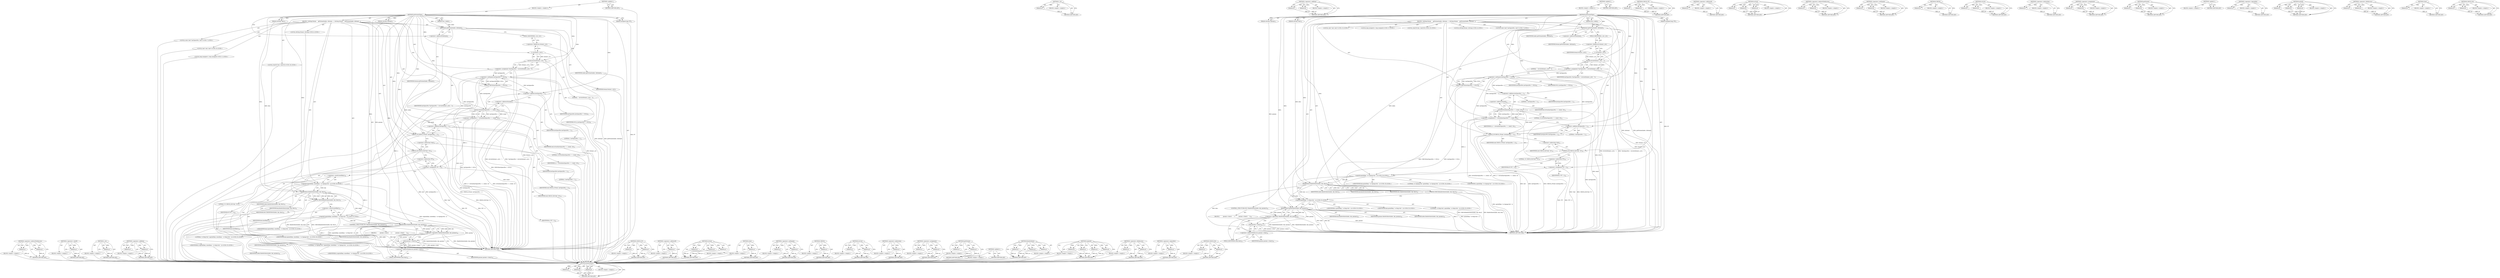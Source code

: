 digraph "CHECK_EQ" {
vulnerable_186 [label=<(METHOD,findAttribute)>];
vulnerable_187 [label=<(PARAM,p1)>];
vulnerable_188 [label=<(PARAM,p2)>];
vulnerable_189 [label=<(PARAM,p3)>];
vulnerable_190 [label=<(BLOCK,&lt;empty&gt;,&lt;empty&gt;)>];
vulnerable_191 [label=<(METHOD_RETURN,ANY)>];
vulnerable_137 [label=<(METHOD,c_str)>];
vulnerable_138 [label=<(PARAM,p1)>];
vulnerable_139 [label=<(BLOCK,&lt;empty&gt;,&lt;empty&gt;)>];
vulnerable_140 [label=<(METHOD_RETURN,ANY)>];
vulnerable_161 [label=<(METHOD,&lt;operator&gt;.addition)>];
vulnerable_162 [label=<(PARAM,p1)>];
vulnerable_163 [label=<(PARAM,p2)>];
vulnerable_164 [label=<(BLOCK,&lt;empty&gt;,&lt;empty&gt;)>];
vulnerable_165 [label=<(METHOD_RETURN,ANY)>];
vulnerable_6 [label=<(METHOD,&lt;global&gt;)<SUB>1</SUB>>];
vulnerable_7 [label=<(BLOCK,&lt;empty&gt;,&lt;empty&gt;)<SUB>1</SUB>>];
vulnerable_8 [label=<(METHOD,getFormatType)<SUB>1</SUB>>];
vulnerable_9 [label=<(PARAM,size_t index)<SUB>2</SUB>>];
vulnerable_10 [label=<(PARAM,unsigned long *PT)<SUB>2</SUB>>];
vulnerable_11 [label=<(PARAM,AString *desc)<SUB>3</SUB>>];
vulnerable_12 [label=<(PARAM,AString *params)<SUB>3</SUB>>];
vulnerable_13 [label=<(BLOCK,{
 AString format;
    getFormat(index, &amp;format...,{
 AString format;
    getFormat(index, &amp;format...)<SUB>3</SUB>>];
vulnerable_14 [label="<(LOCAL,AString format: AString)<SUB>4</SUB>>"];
vulnerable_15 [label=<(getFormat,getFormat(index, &amp;format))<SUB>5</SUB>>];
vulnerable_16 [label=<(IDENTIFIER,index,getFormat(index, &amp;format))<SUB>5</SUB>>];
vulnerable_17 [label=<(&lt;operator&gt;.addressOf,&amp;format)<SUB>5</SUB>>];
vulnerable_18 [label=<(IDENTIFIER,format,getFormat(index, &amp;format))<SUB>5</SUB>>];
vulnerable_19 [label="<(LOCAL,const char* lastSpacePos: char*)<SUB>7</SUB>>"];
vulnerable_20 [label=<(&lt;operator&gt;.assignment,*lastSpacePos = strrchr(format.c_str(), ' '))<SUB>7</SUB>>];
vulnerable_21 [label=<(IDENTIFIER,lastSpacePos,*lastSpacePos = strrchr(format.c_str(), ' '))<SUB>7</SUB>>];
vulnerable_22 [label=<(strrchr,strrchr(format.c_str(), ' '))<SUB>7</SUB>>];
vulnerable_23 [label=<(c_str,format.c_str())<SUB>7</SUB>>];
vulnerable_24 [label=<(&lt;operator&gt;.fieldAccess,format.c_str)<SUB>7</SUB>>];
vulnerable_25 [label=<(IDENTIFIER,format,format.c_str())<SUB>7</SUB>>];
vulnerable_26 [label=<(FIELD_IDENTIFIER,c_str,c_str)<SUB>7</SUB>>];
vulnerable_27 [label=<(LITERAL,' ',strrchr(format.c_str(), ' '))<SUB>7</SUB>>];
vulnerable_28 [label=<(CHECK,CHECK(lastSpacePos != NULL))<SUB>8</SUB>>];
vulnerable_29 [label=<(&lt;operator&gt;.notEquals,lastSpacePos != NULL)<SUB>8</SUB>>];
vulnerable_30 [label=<(IDENTIFIER,lastSpacePos,lastSpacePos != NULL)<SUB>8</SUB>>];
vulnerable_31 [label=<(IDENTIFIER,NULL,lastSpacePos != NULL)<SUB>8</SUB>>];
vulnerable_32 [label="<(LOCAL,char* end: char*)<SUB>10</SUB>>"];
vulnerable_33 [label="<(LOCAL,long unsigned x: long unsigned)<SUB>11</SUB>>"];
vulnerable_34 [label=<(&lt;operator&gt;.assignment,x = strtoul(lastSpacePos + 1, &amp;end, 10))<SUB>11</SUB>>];
vulnerable_35 [label=<(IDENTIFIER,x,x = strtoul(lastSpacePos + 1, &amp;end, 10))<SUB>11</SUB>>];
vulnerable_36 [label=<(strtoul,strtoul(lastSpacePos + 1, &amp;end, 10))<SUB>11</SUB>>];
vulnerable_37 [label=<(&lt;operator&gt;.addition,lastSpacePos + 1)<SUB>11</SUB>>];
vulnerable_38 [label=<(IDENTIFIER,lastSpacePos,lastSpacePos + 1)<SUB>11</SUB>>];
vulnerable_39 [label=<(LITERAL,1,lastSpacePos + 1)<SUB>11</SUB>>];
vulnerable_40 [label=<(&lt;operator&gt;.addressOf,&amp;end)<SUB>11</SUB>>];
vulnerable_41 [label=<(IDENTIFIER,end,strtoul(lastSpacePos + 1, &amp;end, 10))<SUB>11</SUB>>];
vulnerable_42 [label=<(LITERAL,10,strtoul(lastSpacePos + 1, &amp;end, 10))<SUB>11</SUB>>];
vulnerable_43 [label=<(CHECK_GT,CHECK_GT(end, lastSpacePos + 1))<SUB>12</SUB>>];
vulnerable_44 [label=<(IDENTIFIER,end,CHECK_GT(end, lastSpacePos + 1))<SUB>12</SUB>>];
vulnerable_45 [label=<(&lt;operator&gt;.addition,lastSpacePos + 1)<SUB>12</SUB>>];
vulnerable_46 [label=<(IDENTIFIER,lastSpacePos,lastSpacePos + 1)<SUB>12</SUB>>];
vulnerable_47 [label=<(LITERAL,1,lastSpacePos + 1)<SUB>12</SUB>>];
vulnerable_48 [label=<(CHECK_EQ,CHECK_EQ(*end, '\0'))<SUB>13</SUB>>];
vulnerable_49 [label=<(&lt;operator&gt;.indirection,*end)<SUB>13</SUB>>];
vulnerable_50 [label=<(IDENTIFIER,end,CHECK_EQ(*end, '\0'))<SUB>13</SUB>>];
vulnerable_51 [label=<(LITERAL,'\0',CHECK_EQ(*end, '\0'))<SUB>13</SUB>>];
vulnerable_52 [label=<(&lt;operator&gt;.assignment,*PT = x)<SUB>16</SUB>>];
vulnerable_53 [label=<(&lt;operator&gt;.indirection,*PT)<SUB>16</SUB>>];
vulnerable_54 [label=<(IDENTIFIER,PT,*PT = x)<SUB>16</SUB>>];
vulnerable_55 [label=<(IDENTIFIER,x,*PT = x)<SUB>16</SUB>>];
vulnerable_56 [label="<(LOCAL,char[20] key: char[20])<SUB>18</SUB>>"];
vulnerable_57 [label="<(sprintf,sprintf(key, &quot;a=rtpmap:%lu&quot;, x))<SUB>19</SUB>>"];
vulnerable_58 [label="<(IDENTIFIER,key,sprintf(key, &quot;a=rtpmap:%lu&quot;, x))<SUB>19</SUB>>"];
vulnerable_59 [label="<(LITERAL,&quot;a=rtpmap:%lu&quot;,sprintf(key, &quot;a=rtpmap:%lu&quot;, x))<SUB>19</SUB>>"];
vulnerable_60 [label="<(IDENTIFIER,x,sprintf(key, &quot;a=rtpmap:%lu&quot;, x))<SUB>19</SUB>>"];
vulnerable_61 [label=<(CHECK,CHECK(findAttribute(index, key, desc)))<SUB>21</SUB>>];
vulnerable_62 [label=<(findAttribute,findAttribute(index, key, desc))<SUB>21</SUB>>];
vulnerable_63 [label=<(IDENTIFIER,index,findAttribute(index, key, desc))<SUB>21</SUB>>];
vulnerable_64 [label=<(IDENTIFIER,key,findAttribute(index, key, desc))<SUB>21</SUB>>];
vulnerable_65 [label=<(IDENTIFIER,desc,findAttribute(index, key, desc))<SUB>21</SUB>>];
vulnerable_66 [label="<(sprintf,sprintf(key, &quot;a=fmtp:%lu&quot;, x))<SUB>23</SUB>>"];
vulnerable_67 [label="<(IDENTIFIER,key,sprintf(key, &quot;a=fmtp:%lu&quot;, x))<SUB>23</SUB>>"];
vulnerable_68 [label="<(LITERAL,&quot;a=fmtp:%lu&quot;,sprintf(key, &quot;a=fmtp:%lu&quot;, x))<SUB>23</SUB>>"];
vulnerable_69 [label="<(IDENTIFIER,x,sprintf(key, &quot;a=fmtp:%lu&quot;, x))<SUB>23</SUB>>"];
vulnerable_70 [label=<(CONTROL_STRUCTURE,IF,if (!findAttribute(index, key, params)))<SUB>24</SUB>>];
vulnerable_71 [label=<(&lt;operator&gt;.logicalNot,!findAttribute(index, key, params))<SUB>24</SUB>>];
vulnerable_72 [label=<(findAttribute,findAttribute(index, key, params))<SUB>24</SUB>>];
vulnerable_73 [label=<(IDENTIFIER,index,findAttribute(index, key, params))<SUB>24</SUB>>];
vulnerable_74 [label=<(IDENTIFIER,key,findAttribute(index, key, params))<SUB>24</SUB>>];
vulnerable_75 [label=<(IDENTIFIER,params,findAttribute(index, key, params))<SUB>24</SUB>>];
vulnerable_76 [label=<(BLOCK,{
         params-&gt;clear();
     },{
         params-&gt;clear();
     })<SUB>24</SUB>>];
vulnerable_77 [label=<(clear,params-&gt;clear())<SUB>25</SUB>>];
vulnerable_78 [label=<(&lt;operator&gt;.indirectFieldAccess,params-&gt;clear)<SUB>25</SUB>>];
vulnerable_79 [label=<(IDENTIFIER,params,params-&gt;clear())<SUB>25</SUB>>];
vulnerable_80 [label=<(FIELD_IDENTIFIER,clear,clear)<SUB>25</SUB>>];
vulnerable_81 [label=<(METHOD_RETURN,void)<SUB>1</SUB>>];
vulnerable_83 [label=<(METHOD_RETURN,ANY)<SUB>1</SUB>>];
vulnerable_166 [label=<(METHOD,CHECK_GT)>];
vulnerable_167 [label=<(PARAM,p1)>];
vulnerable_168 [label=<(PARAM,p2)>];
vulnerable_169 [label=<(BLOCK,&lt;empty&gt;,&lt;empty&gt;)>];
vulnerable_170 [label=<(METHOD_RETURN,ANY)>];
vulnerable_123 [label=<(METHOD,&lt;operator&gt;.addressOf)>];
vulnerable_124 [label=<(PARAM,p1)>];
vulnerable_125 [label=<(BLOCK,&lt;empty&gt;,&lt;empty&gt;)>];
vulnerable_126 [label=<(METHOD_RETURN,ANY)>];
vulnerable_155 [label=<(METHOD,strtoul)>];
vulnerable_156 [label=<(PARAM,p1)>];
vulnerable_157 [label=<(PARAM,p2)>];
vulnerable_158 [label=<(PARAM,p3)>];
vulnerable_159 [label=<(BLOCK,&lt;empty&gt;,&lt;empty&gt;)>];
vulnerable_160 [label=<(METHOD_RETURN,ANY)>];
vulnerable_200 [label=<(METHOD,&lt;operator&gt;.indirectFieldAccess)>];
vulnerable_201 [label=<(PARAM,p1)>];
vulnerable_202 [label=<(PARAM,p2)>];
vulnerable_203 [label=<(BLOCK,&lt;empty&gt;,&lt;empty&gt;)>];
vulnerable_204 [label=<(METHOD_RETURN,ANY)>];
vulnerable_150 [label=<(METHOD,&lt;operator&gt;.notEquals)>];
vulnerable_151 [label=<(PARAM,p1)>];
vulnerable_152 [label=<(PARAM,p2)>];
vulnerable_153 [label=<(BLOCK,&lt;empty&gt;,&lt;empty&gt;)>];
vulnerable_154 [label=<(METHOD_RETURN,ANY)>];
vulnerable_146 [label=<(METHOD,CHECK)>];
vulnerable_147 [label=<(PARAM,p1)>];
vulnerable_148 [label=<(BLOCK,&lt;empty&gt;,&lt;empty&gt;)>];
vulnerable_149 [label=<(METHOD_RETURN,ANY)>];
vulnerable_132 [label=<(METHOD,strrchr)>];
vulnerable_133 [label=<(PARAM,p1)>];
vulnerable_134 [label=<(PARAM,p2)>];
vulnerable_135 [label=<(BLOCK,&lt;empty&gt;,&lt;empty&gt;)>];
vulnerable_136 [label=<(METHOD_RETURN,ANY)>];
vulnerable_176 [label=<(METHOD,&lt;operator&gt;.indirection)>];
vulnerable_177 [label=<(PARAM,p1)>];
vulnerable_178 [label=<(BLOCK,&lt;empty&gt;,&lt;empty&gt;)>];
vulnerable_179 [label=<(METHOD_RETURN,ANY)>];
vulnerable_127 [label=<(METHOD,&lt;operator&gt;.assignment)>];
vulnerable_128 [label=<(PARAM,p1)>];
vulnerable_129 [label=<(PARAM,p2)>];
vulnerable_130 [label=<(BLOCK,&lt;empty&gt;,&lt;empty&gt;)>];
vulnerable_131 [label=<(METHOD_RETURN,ANY)>];
vulnerable_118 [label=<(METHOD,getFormat)>];
vulnerable_119 [label=<(PARAM,p1)>];
vulnerable_120 [label=<(PARAM,p2)>];
vulnerable_121 [label=<(BLOCK,&lt;empty&gt;,&lt;empty&gt;)>];
vulnerable_122 [label=<(METHOD_RETURN,ANY)>];
vulnerable_112 [label=<(METHOD,&lt;global&gt;)<SUB>1</SUB>>];
vulnerable_113 [label=<(BLOCK,&lt;empty&gt;,&lt;empty&gt;)>];
vulnerable_114 [label=<(METHOD_RETURN,ANY)>];
vulnerable_192 [label=<(METHOD,&lt;operator&gt;.logicalNot)>];
vulnerable_193 [label=<(PARAM,p1)>];
vulnerable_194 [label=<(BLOCK,&lt;empty&gt;,&lt;empty&gt;)>];
vulnerable_195 [label=<(METHOD_RETURN,ANY)>];
vulnerable_180 [label=<(METHOD,sprintf)>];
vulnerable_181 [label=<(PARAM,p1)>];
vulnerable_182 [label=<(PARAM,p2)>];
vulnerable_183 [label=<(PARAM,p3)>];
vulnerable_184 [label=<(BLOCK,&lt;empty&gt;,&lt;empty&gt;)>];
vulnerable_185 [label=<(METHOD_RETURN,ANY)>];
vulnerable_141 [label=<(METHOD,&lt;operator&gt;.fieldAccess)>];
vulnerable_142 [label=<(PARAM,p1)>];
vulnerable_143 [label=<(PARAM,p2)>];
vulnerable_144 [label=<(BLOCK,&lt;empty&gt;,&lt;empty&gt;)>];
vulnerable_145 [label=<(METHOD_RETURN,ANY)>];
vulnerable_196 [label=<(METHOD,clear)>];
vulnerable_197 [label=<(PARAM,p1)>];
vulnerable_198 [label=<(BLOCK,&lt;empty&gt;,&lt;empty&gt;)>];
vulnerable_199 [label=<(METHOD_RETURN,ANY)>];
vulnerable_171 [label=<(METHOD,CHECK_EQ)>];
vulnerable_172 [label=<(PARAM,p1)>];
vulnerable_173 [label=<(PARAM,p2)>];
vulnerable_174 [label=<(BLOCK,&lt;empty&gt;,&lt;empty&gt;)>];
vulnerable_175 [label=<(METHOD_RETURN,ANY)>];
fixed_209 [label=<(METHOD,&lt;operator&gt;.indirectFieldAccess)>];
fixed_210 [label=<(PARAM,p1)>];
fixed_211 [label=<(PARAM,p2)>];
fixed_212 [label=<(BLOCK,&lt;empty&gt;,&lt;empty&gt;)>];
fixed_213 [label=<(METHOD_RETURN,ANY)>];
fixed_191 [label=<(METHOD,&lt;operator&gt;.sizeOf)>];
fixed_192 [label=<(PARAM,p1)>];
fixed_193 [label=<(BLOCK,&lt;empty&gt;,&lt;empty&gt;)>];
fixed_194 [label=<(METHOD_RETURN,ANY)>];
fixed_141 [label=<(METHOD,c_str)>];
fixed_142 [label=<(PARAM,p1)>];
fixed_143 [label=<(BLOCK,&lt;empty&gt;,&lt;empty&gt;)>];
fixed_144 [label=<(METHOD_RETURN,ANY)>];
fixed_165 [label=<(METHOD,&lt;operator&gt;.addition)>];
fixed_166 [label=<(PARAM,p1)>];
fixed_167 [label=<(PARAM,p2)>];
fixed_168 [label=<(BLOCK,&lt;empty&gt;,&lt;empty&gt;)>];
fixed_169 [label=<(METHOD_RETURN,ANY)>];
fixed_6 [label=<(METHOD,&lt;global&gt;)<SUB>1</SUB>>];
fixed_7 [label=<(BLOCK,&lt;empty&gt;,&lt;empty&gt;)<SUB>1</SUB>>];
fixed_8 [label=<(METHOD,getFormatType)<SUB>1</SUB>>];
fixed_9 [label=<(PARAM,size_t index)<SUB>2</SUB>>];
fixed_10 [label=<(PARAM,unsigned long *PT)<SUB>2</SUB>>];
fixed_11 [label=<(PARAM,AString *desc)<SUB>3</SUB>>];
fixed_12 [label=<(PARAM,AString *params)<SUB>3</SUB>>];
fixed_13 [label=<(BLOCK,{
 AString format;
    getFormat(index, &amp;format...,{
 AString format;
    getFormat(index, &amp;format...)<SUB>3</SUB>>];
fixed_14 [label="<(LOCAL,AString format: AString)<SUB>4</SUB>>"];
fixed_15 [label=<(getFormat,getFormat(index, &amp;format))<SUB>5</SUB>>];
fixed_16 [label=<(IDENTIFIER,index,getFormat(index, &amp;format))<SUB>5</SUB>>];
fixed_17 [label=<(&lt;operator&gt;.addressOf,&amp;format)<SUB>5</SUB>>];
fixed_18 [label=<(IDENTIFIER,format,getFormat(index, &amp;format))<SUB>5</SUB>>];
fixed_19 [label="<(LOCAL,const char* lastSpacePos: char*)<SUB>7</SUB>>"];
fixed_20 [label=<(&lt;operator&gt;.assignment,*lastSpacePos = strrchr(format.c_str(), ' '))<SUB>7</SUB>>];
fixed_21 [label=<(IDENTIFIER,lastSpacePos,*lastSpacePos = strrchr(format.c_str(), ' '))<SUB>7</SUB>>];
fixed_22 [label=<(strrchr,strrchr(format.c_str(), ' '))<SUB>7</SUB>>];
fixed_23 [label=<(c_str,format.c_str())<SUB>7</SUB>>];
fixed_24 [label=<(&lt;operator&gt;.fieldAccess,format.c_str)<SUB>7</SUB>>];
fixed_25 [label=<(IDENTIFIER,format,format.c_str())<SUB>7</SUB>>];
fixed_26 [label=<(FIELD_IDENTIFIER,c_str,c_str)<SUB>7</SUB>>];
fixed_27 [label=<(LITERAL,' ',strrchr(format.c_str(), ' '))<SUB>7</SUB>>];
fixed_28 [label=<(CHECK,CHECK(lastSpacePos != NULL))<SUB>8</SUB>>];
fixed_29 [label=<(&lt;operator&gt;.notEquals,lastSpacePos != NULL)<SUB>8</SUB>>];
fixed_30 [label=<(IDENTIFIER,lastSpacePos,lastSpacePos != NULL)<SUB>8</SUB>>];
fixed_31 [label=<(IDENTIFIER,NULL,lastSpacePos != NULL)<SUB>8</SUB>>];
fixed_32 [label="<(LOCAL,char* end: char*)<SUB>10</SUB>>"];
fixed_33 [label="<(LOCAL,long unsigned x: long unsigned)<SUB>11</SUB>>"];
fixed_34 [label=<(&lt;operator&gt;.assignment,x = strtoul(lastSpacePos + 1, &amp;end, 10))<SUB>11</SUB>>];
fixed_35 [label=<(IDENTIFIER,x,x = strtoul(lastSpacePos + 1, &amp;end, 10))<SUB>11</SUB>>];
fixed_36 [label=<(strtoul,strtoul(lastSpacePos + 1, &amp;end, 10))<SUB>11</SUB>>];
fixed_37 [label=<(&lt;operator&gt;.addition,lastSpacePos + 1)<SUB>11</SUB>>];
fixed_38 [label=<(IDENTIFIER,lastSpacePos,lastSpacePos + 1)<SUB>11</SUB>>];
fixed_39 [label=<(LITERAL,1,lastSpacePos + 1)<SUB>11</SUB>>];
fixed_40 [label=<(&lt;operator&gt;.addressOf,&amp;end)<SUB>11</SUB>>];
fixed_41 [label=<(IDENTIFIER,end,strtoul(lastSpacePos + 1, &amp;end, 10))<SUB>11</SUB>>];
fixed_42 [label=<(LITERAL,10,strtoul(lastSpacePos + 1, &amp;end, 10))<SUB>11</SUB>>];
fixed_43 [label=<(CHECK_GT,CHECK_GT(end, lastSpacePos + 1))<SUB>12</SUB>>];
fixed_44 [label=<(IDENTIFIER,end,CHECK_GT(end, lastSpacePos + 1))<SUB>12</SUB>>];
fixed_45 [label=<(&lt;operator&gt;.addition,lastSpacePos + 1)<SUB>12</SUB>>];
fixed_46 [label=<(IDENTIFIER,lastSpacePos,lastSpacePos + 1)<SUB>12</SUB>>];
fixed_47 [label=<(LITERAL,1,lastSpacePos + 1)<SUB>12</SUB>>];
fixed_48 [label=<(CHECK_EQ,CHECK_EQ(*end, '\0'))<SUB>13</SUB>>];
fixed_49 [label=<(&lt;operator&gt;.indirection,*end)<SUB>13</SUB>>];
fixed_50 [label=<(IDENTIFIER,end,CHECK_EQ(*end, '\0'))<SUB>13</SUB>>];
fixed_51 [label=<(LITERAL,'\0',CHECK_EQ(*end, '\0'))<SUB>13</SUB>>];
fixed_52 [label=<(&lt;operator&gt;.assignment,*PT = x)<SUB>16</SUB>>];
fixed_53 [label=<(&lt;operator&gt;.indirection,*PT)<SUB>16</SUB>>];
fixed_54 [label=<(IDENTIFIER,PT,*PT = x)<SUB>16</SUB>>];
fixed_55 [label=<(IDENTIFIER,x,*PT = x)<SUB>16</SUB>>];
fixed_56 [label="<(LOCAL,char[32] key: char[32])<SUB>18</SUB>>"];
fixed_57 [label="<(snprintf,snprintf(key, sizeof(key), &quot;a=rtpmap:%lu&quot;, x))<SUB>19</SUB>>"];
fixed_58 [label="<(IDENTIFIER,key,snprintf(key, sizeof(key), &quot;a=rtpmap:%lu&quot;, x))<SUB>19</SUB>>"];
fixed_59 [label=<(&lt;operator&gt;.sizeOf,sizeof(key))<SUB>19</SUB>>];
fixed_60 [label=<(IDENTIFIER,key,sizeof(key))<SUB>19</SUB>>];
fixed_61 [label="<(LITERAL,&quot;a=rtpmap:%lu&quot;,snprintf(key, sizeof(key), &quot;a=rtpmap:%lu&quot;, x))<SUB>19</SUB>>"];
fixed_62 [label="<(IDENTIFIER,x,snprintf(key, sizeof(key), &quot;a=rtpmap:%lu&quot;, x))<SUB>19</SUB>>"];
fixed_63 [label=<(CHECK,CHECK(findAttribute(index, key, desc)))<SUB>21</SUB>>];
fixed_64 [label=<(findAttribute,findAttribute(index, key, desc))<SUB>21</SUB>>];
fixed_65 [label=<(IDENTIFIER,index,findAttribute(index, key, desc))<SUB>21</SUB>>];
fixed_66 [label=<(IDENTIFIER,key,findAttribute(index, key, desc))<SUB>21</SUB>>];
fixed_67 [label=<(IDENTIFIER,desc,findAttribute(index, key, desc))<SUB>21</SUB>>];
fixed_68 [label="<(snprintf,snprintf(key, sizeof(key), &quot;a=fmtp:%lu&quot;, x))<SUB>23</SUB>>"];
fixed_69 [label="<(IDENTIFIER,key,snprintf(key, sizeof(key), &quot;a=fmtp:%lu&quot;, x))<SUB>23</SUB>>"];
fixed_70 [label=<(&lt;operator&gt;.sizeOf,sizeof(key))<SUB>23</SUB>>];
fixed_71 [label=<(IDENTIFIER,key,sizeof(key))<SUB>23</SUB>>];
fixed_72 [label="<(LITERAL,&quot;a=fmtp:%lu&quot;,snprintf(key, sizeof(key), &quot;a=fmtp:%lu&quot;, x))<SUB>23</SUB>>"];
fixed_73 [label="<(IDENTIFIER,x,snprintf(key, sizeof(key), &quot;a=fmtp:%lu&quot;, x))<SUB>23</SUB>>"];
fixed_74 [label=<(CONTROL_STRUCTURE,IF,if (!findAttribute(index, key, params)))<SUB>24</SUB>>];
fixed_75 [label=<(&lt;operator&gt;.logicalNot,!findAttribute(index, key, params))<SUB>24</SUB>>];
fixed_76 [label=<(findAttribute,findAttribute(index, key, params))<SUB>24</SUB>>];
fixed_77 [label=<(IDENTIFIER,index,findAttribute(index, key, params))<SUB>24</SUB>>];
fixed_78 [label=<(IDENTIFIER,key,findAttribute(index, key, params))<SUB>24</SUB>>];
fixed_79 [label=<(IDENTIFIER,params,findAttribute(index, key, params))<SUB>24</SUB>>];
fixed_80 [label=<(BLOCK,{
         params-&gt;clear();
     },{
         params-&gt;clear();
     })<SUB>24</SUB>>];
fixed_81 [label=<(clear,params-&gt;clear())<SUB>25</SUB>>];
fixed_82 [label=<(&lt;operator&gt;.indirectFieldAccess,params-&gt;clear)<SUB>25</SUB>>];
fixed_83 [label=<(IDENTIFIER,params,params-&gt;clear())<SUB>25</SUB>>];
fixed_84 [label=<(FIELD_IDENTIFIER,clear,clear)<SUB>25</SUB>>];
fixed_85 [label=<(METHOD_RETURN,void)<SUB>1</SUB>>];
fixed_87 [label=<(METHOD_RETURN,ANY)<SUB>1</SUB>>];
fixed_170 [label=<(METHOD,CHECK_GT)>];
fixed_171 [label=<(PARAM,p1)>];
fixed_172 [label=<(PARAM,p2)>];
fixed_173 [label=<(BLOCK,&lt;empty&gt;,&lt;empty&gt;)>];
fixed_174 [label=<(METHOD_RETURN,ANY)>];
fixed_127 [label=<(METHOD,&lt;operator&gt;.addressOf)>];
fixed_128 [label=<(PARAM,p1)>];
fixed_129 [label=<(BLOCK,&lt;empty&gt;,&lt;empty&gt;)>];
fixed_130 [label=<(METHOD_RETURN,ANY)>];
fixed_159 [label=<(METHOD,strtoul)>];
fixed_160 [label=<(PARAM,p1)>];
fixed_161 [label=<(PARAM,p2)>];
fixed_162 [label=<(PARAM,p3)>];
fixed_163 [label=<(BLOCK,&lt;empty&gt;,&lt;empty&gt;)>];
fixed_164 [label=<(METHOD_RETURN,ANY)>];
fixed_205 [label=<(METHOD,clear)>];
fixed_206 [label=<(PARAM,p1)>];
fixed_207 [label=<(BLOCK,&lt;empty&gt;,&lt;empty&gt;)>];
fixed_208 [label=<(METHOD_RETURN,ANY)>];
fixed_154 [label=<(METHOD,&lt;operator&gt;.notEquals)>];
fixed_155 [label=<(PARAM,p1)>];
fixed_156 [label=<(PARAM,p2)>];
fixed_157 [label=<(BLOCK,&lt;empty&gt;,&lt;empty&gt;)>];
fixed_158 [label=<(METHOD_RETURN,ANY)>];
fixed_150 [label=<(METHOD,CHECK)>];
fixed_151 [label=<(PARAM,p1)>];
fixed_152 [label=<(BLOCK,&lt;empty&gt;,&lt;empty&gt;)>];
fixed_153 [label=<(METHOD_RETURN,ANY)>];
fixed_136 [label=<(METHOD,strrchr)>];
fixed_137 [label=<(PARAM,p1)>];
fixed_138 [label=<(PARAM,p2)>];
fixed_139 [label=<(BLOCK,&lt;empty&gt;,&lt;empty&gt;)>];
fixed_140 [label=<(METHOD_RETURN,ANY)>];
fixed_180 [label=<(METHOD,&lt;operator&gt;.indirection)>];
fixed_181 [label=<(PARAM,p1)>];
fixed_182 [label=<(BLOCK,&lt;empty&gt;,&lt;empty&gt;)>];
fixed_183 [label=<(METHOD_RETURN,ANY)>];
fixed_131 [label=<(METHOD,&lt;operator&gt;.assignment)>];
fixed_132 [label=<(PARAM,p1)>];
fixed_133 [label=<(PARAM,p2)>];
fixed_134 [label=<(BLOCK,&lt;empty&gt;,&lt;empty&gt;)>];
fixed_135 [label=<(METHOD_RETURN,ANY)>];
fixed_122 [label=<(METHOD,getFormat)>];
fixed_123 [label=<(PARAM,p1)>];
fixed_124 [label=<(PARAM,p2)>];
fixed_125 [label=<(BLOCK,&lt;empty&gt;,&lt;empty&gt;)>];
fixed_126 [label=<(METHOD_RETURN,ANY)>];
fixed_116 [label=<(METHOD,&lt;global&gt;)<SUB>1</SUB>>];
fixed_117 [label=<(BLOCK,&lt;empty&gt;,&lt;empty&gt;)>];
fixed_118 [label=<(METHOD_RETURN,ANY)>];
fixed_195 [label=<(METHOD,findAttribute)>];
fixed_196 [label=<(PARAM,p1)>];
fixed_197 [label=<(PARAM,p2)>];
fixed_198 [label=<(PARAM,p3)>];
fixed_199 [label=<(BLOCK,&lt;empty&gt;,&lt;empty&gt;)>];
fixed_200 [label=<(METHOD_RETURN,ANY)>];
fixed_184 [label=<(METHOD,snprintf)>];
fixed_185 [label=<(PARAM,p1)>];
fixed_186 [label=<(PARAM,p2)>];
fixed_187 [label=<(PARAM,p3)>];
fixed_188 [label=<(PARAM,p4)>];
fixed_189 [label=<(BLOCK,&lt;empty&gt;,&lt;empty&gt;)>];
fixed_190 [label=<(METHOD_RETURN,ANY)>];
fixed_145 [label=<(METHOD,&lt;operator&gt;.fieldAccess)>];
fixed_146 [label=<(PARAM,p1)>];
fixed_147 [label=<(PARAM,p2)>];
fixed_148 [label=<(BLOCK,&lt;empty&gt;,&lt;empty&gt;)>];
fixed_149 [label=<(METHOD_RETURN,ANY)>];
fixed_201 [label=<(METHOD,&lt;operator&gt;.logicalNot)>];
fixed_202 [label=<(PARAM,p1)>];
fixed_203 [label=<(BLOCK,&lt;empty&gt;,&lt;empty&gt;)>];
fixed_204 [label=<(METHOD_RETURN,ANY)>];
fixed_175 [label=<(METHOD,CHECK_EQ)>];
fixed_176 [label=<(PARAM,p1)>];
fixed_177 [label=<(PARAM,p2)>];
fixed_178 [label=<(BLOCK,&lt;empty&gt;,&lt;empty&gt;)>];
fixed_179 [label=<(METHOD_RETURN,ANY)>];
vulnerable_186 -> vulnerable_187  [key=0, label="AST: "];
vulnerable_186 -> vulnerable_187  [key=1, label="DDG: "];
vulnerable_186 -> vulnerable_190  [key=0, label="AST: "];
vulnerable_186 -> vulnerable_188  [key=0, label="AST: "];
vulnerable_186 -> vulnerable_188  [key=1, label="DDG: "];
vulnerable_186 -> vulnerable_191  [key=0, label="AST: "];
vulnerable_186 -> vulnerable_191  [key=1, label="CFG: "];
vulnerable_186 -> vulnerable_189  [key=0, label="AST: "];
vulnerable_186 -> vulnerable_189  [key=1, label="DDG: "];
vulnerable_187 -> vulnerable_191  [key=0, label="DDG: p1"];
vulnerable_188 -> vulnerable_191  [key=0, label="DDG: p2"];
vulnerable_189 -> vulnerable_191  [key=0, label="DDG: p3"];
vulnerable_137 -> vulnerable_138  [key=0, label="AST: "];
vulnerable_137 -> vulnerable_138  [key=1, label="DDG: "];
vulnerable_137 -> vulnerable_139  [key=0, label="AST: "];
vulnerable_137 -> vulnerable_140  [key=0, label="AST: "];
vulnerable_137 -> vulnerable_140  [key=1, label="CFG: "];
vulnerable_138 -> vulnerable_140  [key=0, label="DDG: p1"];
vulnerable_161 -> vulnerable_162  [key=0, label="AST: "];
vulnerable_161 -> vulnerable_162  [key=1, label="DDG: "];
vulnerable_161 -> vulnerable_164  [key=0, label="AST: "];
vulnerable_161 -> vulnerable_163  [key=0, label="AST: "];
vulnerable_161 -> vulnerable_163  [key=1, label="DDG: "];
vulnerable_161 -> vulnerable_165  [key=0, label="AST: "];
vulnerable_161 -> vulnerable_165  [key=1, label="CFG: "];
vulnerable_162 -> vulnerable_165  [key=0, label="DDG: p1"];
vulnerable_163 -> vulnerable_165  [key=0, label="DDG: p2"];
vulnerable_6 -> vulnerable_7  [key=0, label="AST: "];
vulnerable_6 -> vulnerable_83  [key=0, label="AST: "];
vulnerable_6 -> vulnerable_83  [key=1, label="CFG: "];
vulnerable_7 -> vulnerable_8  [key=0, label="AST: "];
vulnerable_8 -> vulnerable_9  [key=0, label="AST: "];
vulnerable_8 -> vulnerable_9  [key=1, label="DDG: "];
vulnerable_8 -> vulnerable_10  [key=0, label="AST: "];
vulnerable_8 -> vulnerable_10  [key=1, label="DDG: "];
vulnerable_8 -> vulnerable_11  [key=0, label="AST: "];
vulnerable_8 -> vulnerable_11  [key=1, label="DDG: "];
vulnerable_8 -> vulnerable_12  [key=0, label="AST: "];
vulnerable_8 -> vulnerable_12  [key=1, label="DDG: "];
vulnerable_8 -> vulnerable_13  [key=0, label="AST: "];
vulnerable_8 -> vulnerable_81  [key=0, label="AST: "];
vulnerable_8 -> vulnerable_17  [key=0, label="CFG: "];
vulnerable_8 -> vulnerable_52  [key=0, label="DDG: "];
vulnerable_8 -> vulnerable_15  [key=0, label="DDG: "];
vulnerable_8 -> vulnerable_43  [key=0, label="DDG: "];
vulnerable_8 -> vulnerable_48  [key=0, label="DDG: "];
vulnerable_8 -> vulnerable_57  [key=0, label="DDG: "];
vulnerable_8 -> vulnerable_66  [key=0, label="DDG: "];
vulnerable_8 -> vulnerable_22  [key=0, label="DDG: "];
vulnerable_8 -> vulnerable_29  [key=0, label="DDG: "];
vulnerable_8 -> vulnerable_36  [key=0, label="DDG: "];
vulnerable_8 -> vulnerable_45  [key=0, label="DDG: "];
vulnerable_8 -> vulnerable_62  [key=0, label="DDG: "];
vulnerable_8 -> vulnerable_23  [key=0, label="DDG: "];
vulnerable_8 -> vulnerable_37  [key=0, label="DDG: "];
vulnerable_8 -> vulnerable_72  [key=0, label="DDG: "];
vulnerable_9 -> vulnerable_15  [key=0, label="DDG: index"];
vulnerable_10 -> vulnerable_81  [key=0, label="DDG: PT"];
vulnerable_11 -> vulnerable_62  [key=0, label="DDG: desc"];
vulnerable_12 -> vulnerable_72  [key=0, label="DDG: params"];
vulnerable_13 -> vulnerable_14  [key=0, label="AST: "];
vulnerable_13 -> vulnerable_15  [key=0, label="AST: "];
vulnerable_13 -> vulnerable_19  [key=0, label="AST: "];
vulnerable_13 -> vulnerable_20  [key=0, label="AST: "];
vulnerable_13 -> vulnerable_28  [key=0, label="AST: "];
vulnerable_13 -> vulnerable_32  [key=0, label="AST: "];
vulnerable_13 -> vulnerable_33  [key=0, label="AST: "];
vulnerable_13 -> vulnerable_34  [key=0, label="AST: "];
vulnerable_13 -> vulnerable_43  [key=0, label="AST: "];
vulnerable_13 -> vulnerable_48  [key=0, label="AST: "];
vulnerable_13 -> vulnerable_52  [key=0, label="AST: "];
vulnerable_13 -> vulnerable_56  [key=0, label="AST: "];
vulnerable_13 -> vulnerable_57  [key=0, label="AST: "];
vulnerable_13 -> vulnerable_61  [key=0, label="AST: "];
vulnerable_13 -> vulnerable_66  [key=0, label="AST: "];
vulnerable_13 -> vulnerable_70  [key=0, label="AST: "];
vulnerable_15 -> vulnerable_16  [key=0, label="AST: "];
vulnerable_15 -> vulnerable_17  [key=0, label="AST: "];
vulnerable_15 -> vulnerable_26  [key=0, label="CFG: "];
vulnerable_15 -> vulnerable_81  [key=0, label="DDG: &amp;format"];
vulnerable_15 -> vulnerable_81  [key=1, label="DDG: getFormat(index, &amp;format)"];
vulnerable_15 -> vulnerable_62  [key=0, label="DDG: index"];
vulnerable_17 -> vulnerable_18  [key=0, label="AST: "];
vulnerable_17 -> vulnerable_15  [key=0, label="CFG: "];
vulnerable_20 -> vulnerable_21  [key=0, label="AST: "];
vulnerable_20 -> vulnerable_22  [key=0, label="AST: "];
vulnerable_20 -> vulnerable_29  [key=0, label="CFG: "];
vulnerable_20 -> vulnerable_29  [key=1, label="DDG: lastSpacePos"];
vulnerable_20 -> vulnerable_81  [key=0, label="DDG: strrchr(format.c_str(), ' ')"];
vulnerable_20 -> vulnerable_81  [key=1, label="DDG: *lastSpacePos = strrchr(format.c_str(), ' ')"];
vulnerable_22 -> vulnerable_23  [key=0, label="AST: "];
vulnerable_22 -> vulnerable_27  [key=0, label="AST: "];
vulnerable_22 -> vulnerable_20  [key=0, label="CFG: "];
vulnerable_22 -> vulnerable_20  [key=1, label="DDG: format.c_str()"];
vulnerable_22 -> vulnerable_20  [key=2, label="DDG: ' '"];
vulnerable_22 -> vulnerable_81  [key=0, label="DDG: format.c_str()"];
vulnerable_23 -> vulnerable_24  [key=0, label="AST: "];
vulnerable_23 -> vulnerable_22  [key=0, label="CFG: "];
vulnerable_23 -> vulnerable_22  [key=1, label="DDG: format.c_str"];
vulnerable_23 -> vulnerable_81  [key=0, label="DDG: format.c_str"];
vulnerable_24 -> vulnerable_25  [key=0, label="AST: "];
vulnerable_24 -> vulnerable_26  [key=0, label="AST: "];
vulnerable_24 -> vulnerable_23  [key=0, label="CFG: "];
vulnerable_26 -> vulnerable_24  [key=0, label="CFG: "];
vulnerable_28 -> vulnerable_29  [key=0, label="AST: "];
vulnerable_28 -> vulnerable_37  [key=0, label="CFG: "];
vulnerable_28 -> vulnerable_81  [key=0, label="DDG: lastSpacePos != NULL"];
vulnerable_28 -> vulnerable_81  [key=1, label="DDG: CHECK(lastSpacePos != NULL)"];
vulnerable_29 -> vulnerable_30  [key=0, label="AST: "];
vulnerable_29 -> vulnerable_31  [key=0, label="AST: "];
vulnerable_29 -> vulnerable_28  [key=0, label="CFG: "];
vulnerable_29 -> vulnerable_28  [key=1, label="DDG: lastSpacePos"];
vulnerable_29 -> vulnerable_28  [key=2, label="DDG: NULL"];
vulnerable_29 -> vulnerable_81  [key=0, label="DDG: NULL"];
vulnerable_29 -> vulnerable_43  [key=0, label="DDG: lastSpacePos"];
vulnerable_29 -> vulnerable_36  [key=0, label="DDG: lastSpacePos"];
vulnerable_29 -> vulnerable_45  [key=0, label="DDG: lastSpacePos"];
vulnerable_29 -> vulnerable_37  [key=0, label="DDG: lastSpacePos"];
vulnerable_34 -> vulnerable_35  [key=0, label="AST: "];
vulnerable_34 -> vulnerable_36  [key=0, label="AST: "];
vulnerable_34 -> vulnerable_45  [key=0, label="CFG: "];
vulnerable_34 -> vulnerable_81  [key=0, label="DDG: strtoul(lastSpacePos + 1, &amp;end, 10)"];
vulnerable_34 -> vulnerable_81  [key=1, label="DDG: x = strtoul(lastSpacePos + 1, &amp;end, 10)"];
vulnerable_34 -> vulnerable_52  [key=0, label="DDG: x"];
vulnerable_34 -> vulnerable_57  [key=0, label="DDG: x"];
vulnerable_36 -> vulnerable_37  [key=0, label="AST: "];
vulnerable_36 -> vulnerable_40  [key=0, label="AST: "];
vulnerable_36 -> vulnerable_42  [key=0, label="AST: "];
vulnerable_36 -> vulnerable_34  [key=0, label="CFG: "];
vulnerable_36 -> vulnerable_34  [key=1, label="DDG: lastSpacePos + 1"];
vulnerable_36 -> vulnerable_34  [key=2, label="DDG: &amp;end"];
vulnerable_36 -> vulnerable_34  [key=3, label="DDG: 10"];
vulnerable_36 -> vulnerable_81  [key=0, label="DDG: &amp;end"];
vulnerable_36 -> vulnerable_43  [key=0, label="DDG: &amp;end"];
vulnerable_37 -> vulnerable_38  [key=0, label="AST: "];
vulnerable_37 -> vulnerable_39  [key=0, label="AST: "];
vulnerable_37 -> vulnerable_40  [key=0, label="CFG: "];
vulnerable_40 -> vulnerable_41  [key=0, label="AST: "];
vulnerable_40 -> vulnerable_36  [key=0, label="CFG: "];
vulnerable_43 -> vulnerable_44  [key=0, label="AST: "];
vulnerable_43 -> vulnerable_45  [key=0, label="AST: "];
vulnerable_43 -> vulnerable_49  [key=0, label="CFG: "];
vulnerable_43 -> vulnerable_81  [key=0, label="DDG: end"];
vulnerable_43 -> vulnerable_81  [key=1, label="DDG: lastSpacePos + 1"];
vulnerable_43 -> vulnerable_81  [key=2, label="DDG: CHECK_GT(end, lastSpacePos + 1)"];
vulnerable_45 -> vulnerable_46  [key=0, label="AST: "];
vulnerable_45 -> vulnerable_47  [key=0, label="AST: "];
vulnerable_45 -> vulnerable_43  [key=0, label="CFG: "];
vulnerable_45 -> vulnerable_81  [key=0, label="DDG: lastSpacePos"];
vulnerable_48 -> vulnerable_49  [key=0, label="AST: "];
vulnerable_48 -> vulnerable_51  [key=0, label="AST: "];
vulnerable_48 -> vulnerable_53  [key=0, label="CFG: "];
vulnerable_48 -> vulnerable_81  [key=0, label="DDG: *end"];
vulnerable_48 -> vulnerable_81  [key=1, label="DDG: CHECK_EQ(*end, '\0')"];
vulnerable_49 -> vulnerable_50  [key=0, label="AST: "];
vulnerable_49 -> vulnerable_48  [key=0, label="CFG: "];
vulnerable_52 -> vulnerable_53  [key=0, label="AST: "];
vulnerable_52 -> vulnerable_55  [key=0, label="AST: "];
vulnerable_52 -> vulnerable_57  [key=0, label="CFG: "];
vulnerable_52 -> vulnerable_81  [key=0, label="DDG: *PT"];
vulnerable_52 -> vulnerable_81  [key=1, label="DDG: *PT = x"];
vulnerable_53 -> vulnerable_54  [key=0, label="AST: "];
vulnerable_53 -> vulnerable_52  [key=0, label="CFG: "];
vulnerable_57 -> vulnerable_58  [key=0, label="AST: "];
vulnerable_57 -> vulnerable_59  [key=0, label="AST: "];
vulnerable_57 -> vulnerable_60  [key=0, label="AST: "];
vulnerable_57 -> vulnerable_62  [key=0, label="CFG: "];
vulnerable_57 -> vulnerable_62  [key=1, label="DDG: key"];
vulnerable_57 -> vulnerable_81  [key=0, label="DDG: sprintf(key, &quot;a=rtpmap:%lu&quot;, x)"];
vulnerable_57 -> vulnerable_66  [key=0, label="DDG: x"];
vulnerable_61 -> vulnerable_62  [key=0, label="AST: "];
vulnerable_61 -> vulnerable_66  [key=0, label="CFG: "];
vulnerable_61 -> vulnerable_81  [key=0, label="DDG: findAttribute(index, key, desc)"];
vulnerable_61 -> vulnerable_81  [key=1, label="DDG: CHECK(findAttribute(index, key, desc))"];
vulnerable_62 -> vulnerable_63  [key=0, label="AST: "];
vulnerable_62 -> vulnerable_64  [key=0, label="AST: "];
vulnerable_62 -> vulnerable_65  [key=0, label="AST: "];
vulnerable_62 -> vulnerable_61  [key=0, label="CFG: "];
vulnerable_62 -> vulnerable_61  [key=1, label="DDG: index"];
vulnerable_62 -> vulnerable_61  [key=2, label="DDG: key"];
vulnerable_62 -> vulnerable_61  [key=3, label="DDG: desc"];
vulnerable_62 -> vulnerable_81  [key=0, label="DDG: desc"];
vulnerable_62 -> vulnerable_66  [key=0, label="DDG: key"];
vulnerable_62 -> vulnerable_72  [key=0, label="DDG: index"];
vulnerable_66 -> vulnerable_67  [key=0, label="AST: "];
vulnerable_66 -> vulnerable_68  [key=0, label="AST: "];
vulnerable_66 -> vulnerable_69  [key=0, label="AST: "];
vulnerable_66 -> vulnerable_72  [key=0, label="CFG: "];
vulnerable_66 -> vulnerable_72  [key=1, label="DDG: key"];
vulnerable_66 -> vulnerable_81  [key=0, label="DDG: x"];
vulnerable_66 -> vulnerable_81  [key=1, label="DDG: sprintf(key, &quot;a=fmtp:%lu&quot;, x)"];
vulnerable_70 -> vulnerable_71  [key=0, label="AST: "];
vulnerable_70 -> vulnerable_76  [key=0, label="AST: "];
vulnerable_71 -> vulnerable_72  [key=0, label="AST: "];
vulnerable_71 -> vulnerable_81  [key=0, label="CFG: "];
vulnerable_71 -> vulnerable_81  [key=1, label="DDG: findAttribute(index, key, params)"];
vulnerable_71 -> vulnerable_81  [key=2, label="DDG: !findAttribute(index, key, params)"];
vulnerable_71 -> vulnerable_80  [key=0, label="CFG: "];
vulnerable_71 -> vulnerable_80  [key=1, label="CDG: "];
vulnerable_71 -> vulnerable_77  [key=0, label="CDG: "];
vulnerable_71 -> vulnerable_78  [key=0, label="CDG: "];
vulnerable_72 -> vulnerable_73  [key=0, label="AST: "];
vulnerable_72 -> vulnerable_74  [key=0, label="AST: "];
vulnerable_72 -> vulnerable_75  [key=0, label="AST: "];
vulnerable_72 -> vulnerable_71  [key=0, label="CFG: "];
vulnerable_72 -> vulnerable_71  [key=1, label="DDG: index"];
vulnerable_72 -> vulnerable_71  [key=2, label="DDG: key"];
vulnerable_72 -> vulnerable_71  [key=3, label="DDG: params"];
vulnerable_72 -> vulnerable_81  [key=0, label="DDG: index"];
vulnerable_72 -> vulnerable_81  [key=1, label="DDG: key"];
vulnerable_72 -> vulnerable_81  [key=2, label="DDG: params"];
vulnerable_72 -> vulnerable_77  [key=0, label="DDG: params"];
vulnerable_76 -> vulnerable_77  [key=0, label="AST: "];
vulnerable_77 -> vulnerable_78  [key=0, label="AST: "];
vulnerable_77 -> vulnerable_81  [key=0, label="CFG: "];
vulnerable_77 -> vulnerable_81  [key=1, label="DDG: params-&gt;clear"];
vulnerable_77 -> vulnerable_81  [key=2, label="DDG: params-&gt;clear()"];
vulnerable_78 -> vulnerable_79  [key=0, label="AST: "];
vulnerable_78 -> vulnerable_80  [key=0, label="AST: "];
vulnerable_78 -> vulnerable_77  [key=0, label="CFG: "];
vulnerable_80 -> vulnerable_78  [key=0, label="CFG: "];
vulnerable_166 -> vulnerable_167  [key=0, label="AST: "];
vulnerable_166 -> vulnerable_167  [key=1, label="DDG: "];
vulnerable_166 -> vulnerable_169  [key=0, label="AST: "];
vulnerable_166 -> vulnerable_168  [key=0, label="AST: "];
vulnerable_166 -> vulnerable_168  [key=1, label="DDG: "];
vulnerable_166 -> vulnerable_170  [key=0, label="AST: "];
vulnerable_166 -> vulnerable_170  [key=1, label="CFG: "];
vulnerable_167 -> vulnerable_170  [key=0, label="DDG: p1"];
vulnerable_168 -> vulnerable_170  [key=0, label="DDG: p2"];
vulnerable_123 -> vulnerable_124  [key=0, label="AST: "];
vulnerable_123 -> vulnerable_124  [key=1, label="DDG: "];
vulnerable_123 -> vulnerable_125  [key=0, label="AST: "];
vulnerable_123 -> vulnerable_126  [key=0, label="AST: "];
vulnerable_123 -> vulnerable_126  [key=1, label="CFG: "];
vulnerable_124 -> vulnerable_126  [key=0, label="DDG: p1"];
vulnerable_155 -> vulnerable_156  [key=0, label="AST: "];
vulnerable_155 -> vulnerable_156  [key=1, label="DDG: "];
vulnerable_155 -> vulnerable_159  [key=0, label="AST: "];
vulnerable_155 -> vulnerable_157  [key=0, label="AST: "];
vulnerable_155 -> vulnerable_157  [key=1, label="DDG: "];
vulnerable_155 -> vulnerable_160  [key=0, label="AST: "];
vulnerable_155 -> vulnerable_160  [key=1, label="CFG: "];
vulnerable_155 -> vulnerable_158  [key=0, label="AST: "];
vulnerable_155 -> vulnerable_158  [key=1, label="DDG: "];
vulnerable_156 -> vulnerable_160  [key=0, label="DDG: p1"];
vulnerable_157 -> vulnerable_160  [key=0, label="DDG: p2"];
vulnerable_158 -> vulnerable_160  [key=0, label="DDG: p3"];
vulnerable_200 -> vulnerable_201  [key=0, label="AST: "];
vulnerable_200 -> vulnerable_201  [key=1, label="DDG: "];
vulnerable_200 -> vulnerable_203  [key=0, label="AST: "];
vulnerable_200 -> vulnerable_202  [key=0, label="AST: "];
vulnerable_200 -> vulnerable_202  [key=1, label="DDG: "];
vulnerable_200 -> vulnerable_204  [key=0, label="AST: "];
vulnerable_200 -> vulnerable_204  [key=1, label="CFG: "];
vulnerable_201 -> vulnerable_204  [key=0, label="DDG: p1"];
vulnerable_202 -> vulnerable_204  [key=0, label="DDG: p2"];
vulnerable_150 -> vulnerable_151  [key=0, label="AST: "];
vulnerable_150 -> vulnerable_151  [key=1, label="DDG: "];
vulnerable_150 -> vulnerable_153  [key=0, label="AST: "];
vulnerable_150 -> vulnerable_152  [key=0, label="AST: "];
vulnerable_150 -> vulnerable_152  [key=1, label="DDG: "];
vulnerable_150 -> vulnerable_154  [key=0, label="AST: "];
vulnerable_150 -> vulnerable_154  [key=1, label="CFG: "];
vulnerable_151 -> vulnerable_154  [key=0, label="DDG: p1"];
vulnerable_152 -> vulnerable_154  [key=0, label="DDG: p2"];
vulnerable_146 -> vulnerable_147  [key=0, label="AST: "];
vulnerable_146 -> vulnerable_147  [key=1, label="DDG: "];
vulnerable_146 -> vulnerable_148  [key=0, label="AST: "];
vulnerable_146 -> vulnerable_149  [key=0, label="AST: "];
vulnerable_146 -> vulnerable_149  [key=1, label="CFG: "];
vulnerable_147 -> vulnerable_149  [key=0, label="DDG: p1"];
vulnerable_132 -> vulnerable_133  [key=0, label="AST: "];
vulnerable_132 -> vulnerable_133  [key=1, label="DDG: "];
vulnerable_132 -> vulnerable_135  [key=0, label="AST: "];
vulnerable_132 -> vulnerable_134  [key=0, label="AST: "];
vulnerable_132 -> vulnerable_134  [key=1, label="DDG: "];
vulnerable_132 -> vulnerable_136  [key=0, label="AST: "];
vulnerable_132 -> vulnerable_136  [key=1, label="CFG: "];
vulnerable_133 -> vulnerable_136  [key=0, label="DDG: p1"];
vulnerable_134 -> vulnerable_136  [key=0, label="DDG: p2"];
vulnerable_176 -> vulnerable_177  [key=0, label="AST: "];
vulnerable_176 -> vulnerable_177  [key=1, label="DDG: "];
vulnerable_176 -> vulnerable_178  [key=0, label="AST: "];
vulnerable_176 -> vulnerable_179  [key=0, label="AST: "];
vulnerable_176 -> vulnerable_179  [key=1, label="CFG: "];
vulnerable_177 -> vulnerable_179  [key=0, label="DDG: p1"];
vulnerable_127 -> vulnerable_128  [key=0, label="AST: "];
vulnerable_127 -> vulnerable_128  [key=1, label="DDG: "];
vulnerable_127 -> vulnerable_130  [key=0, label="AST: "];
vulnerable_127 -> vulnerable_129  [key=0, label="AST: "];
vulnerable_127 -> vulnerable_129  [key=1, label="DDG: "];
vulnerable_127 -> vulnerable_131  [key=0, label="AST: "];
vulnerable_127 -> vulnerable_131  [key=1, label="CFG: "];
vulnerable_128 -> vulnerable_131  [key=0, label="DDG: p1"];
vulnerable_129 -> vulnerable_131  [key=0, label="DDG: p2"];
vulnerable_118 -> vulnerable_119  [key=0, label="AST: "];
vulnerable_118 -> vulnerable_119  [key=1, label="DDG: "];
vulnerable_118 -> vulnerable_121  [key=0, label="AST: "];
vulnerable_118 -> vulnerable_120  [key=0, label="AST: "];
vulnerable_118 -> vulnerable_120  [key=1, label="DDG: "];
vulnerable_118 -> vulnerable_122  [key=0, label="AST: "];
vulnerable_118 -> vulnerable_122  [key=1, label="CFG: "];
vulnerable_119 -> vulnerable_122  [key=0, label="DDG: p1"];
vulnerable_120 -> vulnerable_122  [key=0, label="DDG: p2"];
vulnerable_112 -> vulnerable_113  [key=0, label="AST: "];
vulnerable_112 -> vulnerable_114  [key=0, label="AST: "];
vulnerable_112 -> vulnerable_114  [key=1, label="CFG: "];
vulnerable_192 -> vulnerable_193  [key=0, label="AST: "];
vulnerable_192 -> vulnerable_193  [key=1, label="DDG: "];
vulnerable_192 -> vulnerable_194  [key=0, label="AST: "];
vulnerable_192 -> vulnerable_195  [key=0, label="AST: "];
vulnerable_192 -> vulnerable_195  [key=1, label="CFG: "];
vulnerable_193 -> vulnerable_195  [key=0, label="DDG: p1"];
vulnerable_180 -> vulnerable_181  [key=0, label="AST: "];
vulnerable_180 -> vulnerable_181  [key=1, label="DDG: "];
vulnerable_180 -> vulnerable_184  [key=0, label="AST: "];
vulnerable_180 -> vulnerable_182  [key=0, label="AST: "];
vulnerable_180 -> vulnerable_182  [key=1, label="DDG: "];
vulnerable_180 -> vulnerable_185  [key=0, label="AST: "];
vulnerable_180 -> vulnerable_185  [key=1, label="CFG: "];
vulnerable_180 -> vulnerable_183  [key=0, label="AST: "];
vulnerable_180 -> vulnerable_183  [key=1, label="DDG: "];
vulnerable_181 -> vulnerable_185  [key=0, label="DDG: p1"];
vulnerable_182 -> vulnerable_185  [key=0, label="DDG: p2"];
vulnerable_183 -> vulnerable_185  [key=0, label="DDG: p3"];
vulnerable_141 -> vulnerable_142  [key=0, label="AST: "];
vulnerable_141 -> vulnerable_142  [key=1, label="DDG: "];
vulnerable_141 -> vulnerable_144  [key=0, label="AST: "];
vulnerable_141 -> vulnerable_143  [key=0, label="AST: "];
vulnerable_141 -> vulnerable_143  [key=1, label="DDG: "];
vulnerable_141 -> vulnerable_145  [key=0, label="AST: "];
vulnerable_141 -> vulnerable_145  [key=1, label="CFG: "];
vulnerable_142 -> vulnerable_145  [key=0, label="DDG: p1"];
vulnerable_143 -> vulnerable_145  [key=0, label="DDG: p2"];
vulnerable_196 -> vulnerable_197  [key=0, label="AST: "];
vulnerable_196 -> vulnerable_197  [key=1, label="DDG: "];
vulnerable_196 -> vulnerable_198  [key=0, label="AST: "];
vulnerable_196 -> vulnerable_199  [key=0, label="AST: "];
vulnerable_196 -> vulnerable_199  [key=1, label="CFG: "];
vulnerable_197 -> vulnerable_199  [key=0, label="DDG: p1"];
vulnerable_171 -> vulnerable_172  [key=0, label="AST: "];
vulnerable_171 -> vulnerable_172  [key=1, label="DDG: "];
vulnerable_171 -> vulnerable_174  [key=0, label="AST: "];
vulnerable_171 -> vulnerable_173  [key=0, label="AST: "];
vulnerable_171 -> vulnerable_173  [key=1, label="DDG: "];
vulnerable_171 -> vulnerable_175  [key=0, label="AST: "];
vulnerable_171 -> vulnerable_175  [key=1, label="CFG: "];
vulnerable_172 -> vulnerable_175  [key=0, label="DDG: p1"];
vulnerable_173 -> vulnerable_175  [key=0, label="DDG: p2"];
fixed_209 -> fixed_210  [key=0, label="AST: "];
fixed_209 -> fixed_210  [key=1, label="DDG: "];
fixed_209 -> fixed_212  [key=0, label="AST: "];
fixed_209 -> fixed_211  [key=0, label="AST: "];
fixed_209 -> fixed_211  [key=1, label="DDG: "];
fixed_209 -> fixed_213  [key=0, label="AST: "];
fixed_209 -> fixed_213  [key=1, label="CFG: "];
fixed_210 -> fixed_213  [key=0, label="DDG: p1"];
fixed_211 -> fixed_213  [key=0, label="DDG: p2"];
fixed_212 -> vulnerable_186  [key=0];
fixed_213 -> vulnerable_186  [key=0];
fixed_191 -> fixed_192  [key=0, label="AST: "];
fixed_191 -> fixed_192  [key=1, label="DDG: "];
fixed_191 -> fixed_193  [key=0, label="AST: "];
fixed_191 -> fixed_194  [key=0, label="AST: "];
fixed_191 -> fixed_194  [key=1, label="CFG: "];
fixed_192 -> fixed_194  [key=0, label="DDG: p1"];
fixed_193 -> vulnerable_186  [key=0];
fixed_194 -> vulnerable_186  [key=0];
fixed_141 -> fixed_142  [key=0, label="AST: "];
fixed_141 -> fixed_142  [key=1, label="DDG: "];
fixed_141 -> fixed_143  [key=0, label="AST: "];
fixed_141 -> fixed_144  [key=0, label="AST: "];
fixed_141 -> fixed_144  [key=1, label="CFG: "];
fixed_142 -> fixed_144  [key=0, label="DDG: p1"];
fixed_143 -> vulnerable_186  [key=0];
fixed_144 -> vulnerable_186  [key=0];
fixed_165 -> fixed_166  [key=0, label="AST: "];
fixed_165 -> fixed_166  [key=1, label="DDG: "];
fixed_165 -> fixed_168  [key=0, label="AST: "];
fixed_165 -> fixed_167  [key=0, label="AST: "];
fixed_165 -> fixed_167  [key=1, label="DDG: "];
fixed_165 -> fixed_169  [key=0, label="AST: "];
fixed_165 -> fixed_169  [key=1, label="CFG: "];
fixed_166 -> fixed_169  [key=0, label="DDG: p1"];
fixed_167 -> fixed_169  [key=0, label="DDG: p2"];
fixed_168 -> vulnerable_186  [key=0];
fixed_169 -> vulnerable_186  [key=0];
fixed_6 -> fixed_7  [key=0, label="AST: "];
fixed_6 -> fixed_87  [key=0, label="AST: "];
fixed_6 -> fixed_87  [key=1, label="CFG: "];
fixed_7 -> fixed_8  [key=0, label="AST: "];
fixed_8 -> fixed_9  [key=0, label="AST: "];
fixed_8 -> fixed_9  [key=1, label="DDG: "];
fixed_8 -> fixed_10  [key=0, label="AST: "];
fixed_8 -> fixed_10  [key=1, label="DDG: "];
fixed_8 -> fixed_11  [key=0, label="AST: "];
fixed_8 -> fixed_11  [key=1, label="DDG: "];
fixed_8 -> fixed_12  [key=0, label="AST: "];
fixed_8 -> fixed_12  [key=1, label="DDG: "];
fixed_8 -> fixed_13  [key=0, label="AST: "];
fixed_8 -> fixed_85  [key=0, label="AST: "];
fixed_8 -> fixed_17  [key=0, label="CFG: "];
fixed_8 -> fixed_52  [key=0, label="DDG: "];
fixed_8 -> fixed_15  [key=0, label="DDG: "];
fixed_8 -> fixed_43  [key=0, label="DDG: "];
fixed_8 -> fixed_48  [key=0, label="DDG: "];
fixed_8 -> fixed_57  [key=0, label="DDG: "];
fixed_8 -> fixed_68  [key=0, label="DDG: "];
fixed_8 -> fixed_22  [key=0, label="DDG: "];
fixed_8 -> fixed_29  [key=0, label="DDG: "];
fixed_8 -> fixed_36  [key=0, label="DDG: "];
fixed_8 -> fixed_45  [key=0, label="DDG: "];
fixed_8 -> fixed_64  [key=0, label="DDG: "];
fixed_8 -> fixed_23  [key=0, label="DDG: "];
fixed_8 -> fixed_37  [key=0, label="DDG: "];
fixed_8 -> fixed_76  [key=0, label="DDG: "];
fixed_9 -> fixed_15  [key=0, label="DDG: index"];
fixed_10 -> fixed_85  [key=0, label="DDG: PT"];
fixed_11 -> fixed_64  [key=0, label="DDG: desc"];
fixed_12 -> fixed_76  [key=0, label="DDG: params"];
fixed_13 -> fixed_14  [key=0, label="AST: "];
fixed_13 -> fixed_15  [key=0, label="AST: "];
fixed_13 -> fixed_19  [key=0, label="AST: "];
fixed_13 -> fixed_20  [key=0, label="AST: "];
fixed_13 -> fixed_28  [key=0, label="AST: "];
fixed_13 -> fixed_32  [key=0, label="AST: "];
fixed_13 -> fixed_33  [key=0, label="AST: "];
fixed_13 -> fixed_34  [key=0, label="AST: "];
fixed_13 -> fixed_43  [key=0, label="AST: "];
fixed_13 -> fixed_48  [key=0, label="AST: "];
fixed_13 -> fixed_52  [key=0, label="AST: "];
fixed_13 -> fixed_56  [key=0, label="AST: "];
fixed_13 -> fixed_57  [key=0, label="AST: "];
fixed_13 -> fixed_63  [key=0, label="AST: "];
fixed_13 -> fixed_68  [key=0, label="AST: "];
fixed_13 -> fixed_74  [key=0, label="AST: "];
fixed_14 -> vulnerable_186  [key=0];
fixed_15 -> fixed_16  [key=0, label="AST: "];
fixed_15 -> fixed_17  [key=0, label="AST: "];
fixed_15 -> fixed_26  [key=0, label="CFG: "];
fixed_15 -> fixed_85  [key=0, label="DDG: &amp;format"];
fixed_15 -> fixed_85  [key=1, label="DDG: getFormat(index, &amp;format)"];
fixed_15 -> fixed_64  [key=0, label="DDG: index"];
fixed_16 -> vulnerable_186  [key=0];
fixed_17 -> fixed_18  [key=0, label="AST: "];
fixed_17 -> fixed_15  [key=0, label="CFG: "];
fixed_18 -> vulnerable_186  [key=0];
fixed_19 -> vulnerable_186  [key=0];
fixed_20 -> fixed_21  [key=0, label="AST: "];
fixed_20 -> fixed_22  [key=0, label="AST: "];
fixed_20 -> fixed_29  [key=0, label="CFG: "];
fixed_20 -> fixed_29  [key=1, label="DDG: lastSpacePos"];
fixed_20 -> fixed_85  [key=0, label="DDG: strrchr(format.c_str(), ' ')"];
fixed_20 -> fixed_85  [key=1, label="DDG: *lastSpacePos = strrchr(format.c_str(), ' ')"];
fixed_21 -> vulnerable_186  [key=0];
fixed_22 -> fixed_23  [key=0, label="AST: "];
fixed_22 -> fixed_27  [key=0, label="AST: "];
fixed_22 -> fixed_20  [key=0, label="CFG: "];
fixed_22 -> fixed_20  [key=1, label="DDG: format.c_str()"];
fixed_22 -> fixed_20  [key=2, label="DDG: ' '"];
fixed_22 -> fixed_85  [key=0, label="DDG: format.c_str()"];
fixed_23 -> fixed_24  [key=0, label="AST: "];
fixed_23 -> fixed_22  [key=0, label="CFG: "];
fixed_23 -> fixed_22  [key=1, label="DDG: format.c_str"];
fixed_23 -> fixed_85  [key=0, label="DDG: format.c_str"];
fixed_24 -> fixed_25  [key=0, label="AST: "];
fixed_24 -> fixed_26  [key=0, label="AST: "];
fixed_24 -> fixed_23  [key=0, label="CFG: "];
fixed_25 -> vulnerable_186  [key=0];
fixed_26 -> fixed_24  [key=0, label="CFG: "];
fixed_27 -> vulnerable_186  [key=0];
fixed_28 -> fixed_29  [key=0, label="AST: "];
fixed_28 -> fixed_37  [key=0, label="CFG: "];
fixed_28 -> fixed_85  [key=0, label="DDG: lastSpacePos != NULL"];
fixed_28 -> fixed_85  [key=1, label="DDG: CHECK(lastSpacePos != NULL)"];
fixed_29 -> fixed_30  [key=0, label="AST: "];
fixed_29 -> fixed_31  [key=0, label="AST: "];
fixed_29 -> fixed_28  [key=0, label="CFG: "];
fixed_29 -> fixed_28  [key=1, label="DDG: lastSpacePos"];
fixed_29 -> fixed_28  [key=2, label="DDG: NULL"];
fixed_29 -> fixed_85  [key=0, label="DDG: NULL"];
fixed_29 -> fixed_43  [key=0, label="DDG: lastSpacePos"];
fixed_29 -> fixed_36  [key=0, label="DDG: lastSpacePos"];
fixed_29 -> fixed_45  [key=0, label="DDG: lastSpacePos"];
fixed_29 -> fixed_37  [key=0, label="DDG: lastSpacePos"];
fixed_30 -> vulnerable_186  [key=0];
fixed_31 -> vulnerable_186  [key=0];
fixed_32 -> vulnerable_186  [key=0];
fixed_33 -> vulnerable_186  [key=0];
fixed_34 -> fixed_35  [key=0, label="AST: "];
fixed_34 -> fixed_36  [key=0, label="AST: "];
fixed_34 -> fixed_45  [key=0, label="CFG: "];
fixed_34 -> fixed_85  [key=0, label="DDG: strtoul(lastSpacePos + 1, &amp;end, 10)"];
fixed_34 -> fixed_85  [key=1, label="DDG: x = strtoul(lastSpacePos + 1, &amp;end, 10)"];
fixed_34 -> fixed_52  [key=0, label="DDG: x"];
fixed_34 -> fixed_57  [key=0, label="DDG: x"];
fixed_35 -> vulnerable_186  [key=0];
fixed_36 -> fixed_37  [key=0, label="AST: "];
fixed_36 -> fixed_40  [key=0, label="AST: "];
fixed_36 -> fixed_42  [key=0, label="AST: "];
fixed_36 -> fixed_34  [key=0, label="CFG: "];
fixed_36 -> fixed_34  [key=1, label="DDG: lastSpacePos + 1"];
fixed_36 -> fixed_34  [key=2, label="DDG: &amp;end"];
fixed_36 -> fixed_34  [key=3, label="DDG: 10"];
fixed_36 -> fixed_85  [key=0, label="DDG: &amp;end"];
fixed_36 -> fixed_43  [key=0, label="DDG: &amp;end"];
fixed_37 -> fixed_38  [key=0, label="AST: "];
fixed_37 -> fixed_39  [key=0, label="AST: "];
fixed_37 -> fixed_40  [key=0, label="CFG: "];
fixed_38 -> vulnerable_186  [key=0];
fixed_39 -> vulnerable_186  [key=0];
fixed_40 -> fixed_41  [key=0, label="AST: "];
fixed_40 -> fixed_36  [key=0, label="CFG: "];
fixed_41 -> vulnerable_186  [key=0];
fixed_42 -> vulnerable_186  [key=0];
fixed_43 -> fixed_44  [key=0, label="AST: "];
fixed_43 -> fixed_45  [key=0, label="AST: "];
fixed_43 -> fixed_49  [key=0, label="CFG: "];
fixed_43 -> fixed_85  [key=0, label="DDG: end"];
fixed_43 -> fixed_85  [key=1, label="DDG: lastSpacePos + 1"];
fixed_43 -> fixed_85  [key=2, label="DDG: CHECK_GT(end, lastSpacePos + 1)"];
fixed_44 -> vulnerable_186  [key=0];
fixed_45 -> fixed_46  [key=0, label="AST: "];
fixed_45 -> fixed_47  [key=0, label="AST: "];
fixed_45 -> fixed_43  [key=0, label="CFG: "];
fixed_45 -> fixed_85  [key=0, label="DDG: lastSpacePos"];
fixed_46 -> vulnerable_186  [key=0];
fixed_47 -> vulnerable_186  [key=0];
fixed_48 -> fixed_49  [key=0, label="AST: "];
fixed_48 -> fixed_51  [key=0, label="AST: "];
fixed_48 -> fixed_53  [key=0, label="CFG: "];
fixed_48 -> fixed_85  [key=0, label="DDG: *end"];
fixed_48 -> fixed_85  [key=1, label="DDG: CHECK_EQ(*end, '\0')"];
fixed_49 -> fixed_50  [key=0, label="AST: "];
fixed_49 -> fixed_48  [key=0, label="CFG: "];
fixed_50 -> vulnerable_186  [key=0];
fixed_51 -> vulnerable_186  [key=0];
fixed_52 -> fixed_53  [key=0, label="AST: "];
fixed_52 -> fixed_55  [key=0, label="AST: "];
fixed_52 -> fixed_59  [key=0, label="CFG: "];
fixed_52 -> fixed_85  [key=0, label="DDG: *PT"];
fixed_52 -> fixed_85  [key=1, label="DDG: *PT = x"];
fixed_53 -> fixed_54  [key=0, label="AST: "];
fixed_53 -> fixed_52  [key=0, label="CFG: "];
fixed_54 -> vulnerable_186  [key=0];
fixed_55 -> vulnerable_186  [key=0];
fixed_56 -> vulnerable_186  [key=0];
fixed_57 -> fixed_58  [key=0, label="AST: "];
fixed_57 -> fixed_59  [key=0, label="AST: "];
fixed_57 -> fixed_61  [key=0, label="AST: "];
fixed_57 -> fixed_62  [key=0, label="AST: "];
fixed_57 -> fixed_64  [key=0, label="CFG: "];
fixed_57 -> fixed_64  [key=1, label="DDG: key"];
fixed_57 -> fixed_85  [key=0, label="DDG: snprintf(key, sizeof(key), &quot;a=rtpmap:%lu&quot;, x)"];
fixed_57 -> fixed_68  [key=0, label="DDG: x"];
fixed_58 -> vulnerable_186  [key=0];
fixed_59 -> fixed_60  [key=0, label="AST: "];
fixed_59 -> fixed_57  [key=0, label="CFG: "];
fixed_60 -> vulnerable_186  [key=0];
fixed_61 -> vulnerable_186  [key=0];
fixed_62 -> vulnerable_186  [key=0];
fixed_63 -> fixed_64  [key=0, label="AST: "];
fixed_63 -> fixed_70  [key=0, label="CFG: "];
fixed_63 -> fixed_85  [key=0, label="DDG: findAttribute(index, key, desc)"];
fixed_63 -> fixed_85  [key=1, label="DDG: CHECK(findAttribute(index, key, desc))"];
fixed_64 -> fixed_65  [key=0, label="AST: "];
fixed_64 -> fixed_66  [key=0, label="AST: "];
fixed_64 -> fixed_67  [key=0, label="AST: "];
fixed_64 -> fixed_63  [key=0, label="CFG: "];
fixed_64 -> fixed_63  [key=1, label="DDG: index"];
fixed_64 -> fixed_63  [key=2, label="DDG: key"];
fixed_64 -> fixed_63  [key=3, label="DDG: desc"];
fixed_64 -> fixed_85  [key=0, label="DDG: desc"];
fixed_64 -> fixed_76  [key=0, label="DDG: index"];
fixed_65 -> vulnerable_186  [key=0];
fixed_66 -> vulnerable_186  [key=0];
fixed_67 -> vulnerable_186  [key=0];
fixed_68 -> fixed_69  [key=0, label="AST: "];
fixed_68 -> fixed_70  [key=0, label="AST: "];
fixed_68 -> fixed_72  [key=0, label="AST: "];
fixed_68 -> fixed_73  [key=0, label="AST: "];
fixed_68 -> fixed_76  [key=0, label="CFG: "];
fixed_68 -> fixed_76  [key=1, label="DDG: key"];
fixed_68 -> fixed_85  [key=0, label="DDG: x"];
fixed_68 -> fixed_85  [key=1, label="DDG: snprintf(key, sizeof(key), &quot;a=fmtp:%lu&quot;, x)"];
fixed_69 -> vulnerable_186  [key=0];
fixed_70 -> fixed_71  [key=0, label="AST: "];
fixed_70 -> fixed_68  [key=0, label="CFG: "];
fixed_71 -> vulnerable_186  [key=0];
fixed_72 -> vulnerable_186  [key=0];
fixed_73 -> vulnerable_186  [key=0];
fixed_74 -> fixed_75  [key=0, label="AST: "];
fixed_74 -> fixed_80  [key=0, label="AST: "];
fixed_75 -> fixed_76  [key=0, label="AST: "];
fixed_75 -> fixed_85  [key=0, label="CFG: "];
fixed_75 -> fixed_85  [key=1, label="DDG: findAttribute(index, key, params)"];
fixed_75 -> fixed_85  [key=2, label="DDG: !findAttribute(index, key, params)"];
fixed_75 -> fixed_84  [key=0, label="CFG: "];
fixed_75 -> fixed_84  [key=1, label="CDG: "];
fixed_75 -> fixed_82  [key=0, label="CDG: "];
fixed_75 -> fixed_81  [key=0, label="CDG: "];
fixed_76 -> fixed_77  [key=0, label="AST: "];
fixed_76 -> fixed_78  [key=0, label="AST: "];
fixed_76 -> fixed_79  [key=0, label="AST: "];
fixed_76 -> fixed_75  [key=0, label="CFG: "];
fixed_76 -> fixed_75  [key=1, label="DDG: index"];
fixed_76 -> fixed_75  [key=2, label="DDG: key"];
fixed_76 -> fixed_75  [key=3, label="DDG: params"];
fixed_76 -> fixed_85  [key=0, label="DDG: index"];
fixed_76 -> fixed_85  [key=1, label="DDG: key"];
fixed_76 -> fixed_85  [key=2, label="DDG: params"];
fixed_76 -> fixed_81  [key=0, label="DDG: params"];
fixed_77 -> vulnerable_186  [key=0];
fixed_78 -> vulnerable_186  [key=0];
fixed_79 -> vulnerable_186  [key=0];
fixed_80 -> fixed_81  [key=0, label="AST: "];
fixed_81 -> fixed_82  [key=0, label="AST: "];
fixed_81 -> fixed_85  [key=0, label="CFG: "];
fixed_81 -> fixed_85  [key=1, label="DDG: params-&gt;clear"];
fixed_81 -> fixed_85  [key=2, label="DDG: params-&gt;clear()"];
fixed_82 -> fixed_83  [key=0, label="AST: "];
fixed_82 -> fixed_84  [key=0, label="AST: "];
fixed_82 -> fixed_81  [key=0, label="CFG: "];
fixed_83 -> vulnerable_186  [key=0];
fixed_84 -> fixed_82  [key=0, label="CFG: "];
fixed_85 -> vulnerable_186  [key=0];
fixed_87 -> vulnerable_186  [key=0];
fixed_170 -> fixed_171  [key=0, label="AST: "];
fixed_170 -> fixed_171  [key=1, label="DDG: "];
fixed_170 -> fixed_173  [key=0, label="AST: "];
fixed_170 -> fixed_172  [key=0, label="AST: "];
fixed_170 -> fixed_172  [key=1, label="DDG: "];
fixed_170 -> fixed_174  [key=0, label="AST: "];
fixed_170 -> fixed_174  [key=1, label="CFG: "];
fixed_171 -> fixed_174  [key=0, label="DDG: p1"];
fixed_172 -> fixed_174  [key=0, label="DDG: p2"];
fixed_173 -> vulnerable_186  [key=0];
fixed_174 -> vulnerable_186  [key=0];
fixed_127 -> fixed_128  [key=0, label="AST: "];
fixed_127 -> fixed_128  [key=1, label="DDG: "];
fixed_127 -> fixed_129  [key=0, label="AST: "];
fixed_127 -> fixed_130  [key=0, label="AST: "];
fixed_127 -> fixed_130  [key=1, label="CFG: "];
fixed_128 -> fixed_130  [key=0, label="DDG: p1"];
fixed_129 -> vulnerable_186  [key=0];
fixed_130 -> vulnerable_186  [key=0];
fixed_159 -> fixed_160  [key=0, label="AST: "];
fixed_159 -> fixed_160  [key=1, label="DDG: "];
fixed_159 -> fixed_163  [key=0, label="AST: "];
fixed_159 -> fixed_161  [key=0, label="AST: "];
fixed_159 -> fixed_161  [key=1, label="DDG: "];
fixed_159 -> fixed_164  [key=0, label="AST: "];
fixed_159 -> fixed_164  [key=1, label="CFG: "];
fixed_159 -> fixed_162  [key=0, label="AST: "];
fixed_159 -> fixed_162  [key=1, label="DDG: "];
fixed_160 -> fixed_164  [key=0, label="DDG: p1"];
fixed_161 -> fixed_164  [key=0, label="DDG: p2"];
fixed_162 -> fixed_164  [key=0, label="DDG: p3"];
fixed_163 -> vulnerable_186  [key=0];
fixed_164 -> vulnerable_186  [key=0];
fixed_205 -> fixed_206  [key=0, label="AST: "];
fixed_205 -> fixed_206  [key=1, label="DDG: "];
fixed_205 -> fixed_207  [key=0, label="AST: "];
fixed_205 -> fixed_208  [key=0, label="AST: "];
fixed_205 -> fixed_208  [key=1, label="CFG: "];
fixed_206 -> fixed_208  [key=0, label="DDG: p1"];
fixed_207 -> vulnerable_186  [key=0];
fixed_208 -> vulnerable_186  [key=0];
fixed_154 -> fixed_155  [key=0, label="AST: "];
fixed_154 -> fixed_155  [key=1, label="DDG: "];
fixed_154 -> fixed_157  [key=0, label="AST: "];
fixed_154 -> fixed_156  [key=0, label="AST: "];
fixed_154 -> fixed_156  [key=1, label="DDG: "];
fixed_154 -> fixed_158  [key=0, label="AST: "];
fixed_154 -> fixed_158  [key=1, label="CFG: "];
fixed_155 -> fixed_158  [key=0, label="DDG: p1"];
fixed_156 -> fixed_158  [key=0, label="DDG: p2"];
fixed_157 -> vulnerable_186  [key=0];
fixed_158 -> vulnerable_186  [key=0];
fixed_150 -> fixed_151  [key=0, label="AST: "];
fixed_150 -> fixed_151  [key=1, label="DDG: "];
fixed_150 -> fixed_152  [key=0, label="AST: "];
fixed_150 -> fixed_153  [key=0, label="AST: "];
fixed_150 -> fixed_153  [key=1, label="CFG: "];
fixed_151 -> fixed_153  [key=0, label="DDG: p1"];
fixed_152 -> vulnerable_186  [key=0];
fixed_153 -> vulnerable_186  [key=0];
fixed_136 -> fixed_137  [key=0, label="AST: "];
fixed_136 -> fixed_137  [key=1, label="DDG: "];
fixed_136 -> fixed_139  [key=0, label="AST: "];
fixed_136 -> fixed_138  [key=0, label="AST: "];
fixed_136 -> fixed_138  [key=1, label="DDG: "];
fixed_136 -> fixed_140  [key=0, label="AST: "];
fixed_136 -> fixed_140  [key=1, label="CFG: "];
fixed_137 -> fixed_140  [key=0, label="DDG: p1"];
fixed_138 -> fixed_140  [key=0, label="DDG: p2"];
fixed_139 -> vulnerable_186  [key=0];
fixed_140 -> vulnerable_186  [key=0];
fixed_180 -> fixed_181  [key=0, label="AST: "];
fixed_180 -> fixed_181  [key=1, label="DDG: "];
fixed_180 -> fixed_182  [key=0, label="AST: "];
fixed_180 -> fixed_183  [key=0, label="AST: "];
fixed_180 -> fixed_183  [key=1, label="CFG: "];
fixed_181 -> fixed_183  [key=0, label="DDG: p1"];
fixed_182 -> vulnerable_186  [key=0];
fixed_183 -> vulnerable_186  [key=0];
fixed_131 -> fixed_132  [key=0, label="AST: "];
fixed_131 -> fixed_132  [key=1, label="DDG: "];
fixed_131 -> fixed_134  [key=0, label="AST: "];
fixed_131 -> fixed_133  [key=0, label="AST: "];
fixed_131 -> fixed_133  [key=1, label="DDG: "];
fixed_131 -> fixed_135  [key=0, label="AST: "];
fixed_131 -> fixed_135  [key=1, label="CFG: "];
fixed_132 -> fixed_135  [key=0, label="DDG: p1"];
fixed_133 -> fixed_135  [key=0, label="DDG: p2"];
fixed_134 -> vulnerable_186  [key=0];
fixed_135 -> vulnerable_186  [key=0];
fixed_122 -> fixed_123  [key=0, label="AST: "];
fixed_122 -> fixed_123  [key=1, label="DDG: "];
fixed_122 -> fixed_125  [key=0, label="AST: "];
fixed_122 -> fixed_124  [key=0, label="AST: "];
fixed_122 -> fixed_124  [key=1, label="DDG: "];
fixed_122 -> fixed_126  [key=0, label="AST: "];
fixed_122 -> fixed_126  [key=1, label="CFG: "];
fixed_123 -> fixed_126  [key=0, label="DDG: p1"];
fixed_124 -> fixed_126  [key=0, label="DDG: p2"];
fixed_125 -> vulnerable_186  [key=0];
fixed_126 -> vulnerable_186  [key=0];
fixed_116 -> fixed_117  [key=0, label="AST: "];
fixed_116 -> fixed_118  [key=0, label="AST: "];
fixed_116 -> fixed_118  [key=1, label="CFG: "];
fixed_117 -> vulnerable_186  [key=0];
fixed_118 -> vulnerable_186  [key=0];
fixed_195 -> fixed_196  [key=0, label="AST: "];
fixed_195 -> fixed_196  [key=1, label="DDG: "];
fixed_195 -> fixed_199  [key=0, label="AST: "];
fixed_195 -> fixed_197  [key=0, label="AST: "];
fixed_195 -> fixed_197  [key=1, label="DDG: "];
fixed_195 -> fixed_200  [key=0, label="AST: "];
fixed_195 -> fixed_200  [key=1, label="CFG: "];
fixed_195 -> fixed_198  [key=0, label="AST: "];
fixed_195 -> fixed_198  [key=1, label="DDG: "];
fixed_196 -> fixed_200  [key=0, label="DDG: p1"];
fixed_197 -> fixed_200  [key=0, label="DDG: p2"];
fixed_198 -> fixed_200  [key=0, label="DDG: p3"];
fixed_199 -> vulnerable_186  [key=0];
fixed_200 -> vulnerable_186  [key=0];
fixed_184 -> fixed_185  [key=0, label="AST: "];
fixed_184 -> fixed_185  [key=1, label="DDG: "];
fixed_184 -> fixed_189  [key=0, label="AST: "];
fixed_184 -> fixed_186  [key=0, label="AST: "];
fixed_184 -> fixed_186  [key=1, label="DDG: "];
fixed_184 -> fixed_190  [key=0, label="AST: "];
fixed_184 -> fixed_190  [key=1, label="CFG: "];
fixed_184 -> fixed_187  [key=0, label="AST: "];
fixed_184 -> fixed_187  [key=1, label="DDG: "];
fixed_184 -> fixed_188  [key=0, label="AST: "];
fixed_184 -> fixed_188  [key=1, label="DDG: "];
fixed_185 -> fixed_190  [key=0, label="DDG: p1"];
fixed_186 -> fixed_190  [key=0, label="DDG: p2"];
fixed_187 -> fixed_190  [key=0, label="DDG: p3"];
fixed_188 -> fixed_190  [key=0, label="DDG: p4"];
fixed_189 -> vulnerable_186  [key=0];
fixed_190 -> vulnerable_186  [key=0];
fixed_145 -> fixed_146  [key=0, label="AST: "];
fixed_145 -> fixed_146  [key=1, label="DDG: "];
fixed_145 -> fixed_148  [key=0, label="AST: "];
fixed_145 -> fixed_147  [key=0, label="AST: "];
fixed_145 -> fixed_147  [key=1, label="DDG: "];
fixed_145 -> fixed_149  [key=0, label="AST: "];
fixed_145 -> fixed_149  [key=1, label="CFG: "];
fixed_146 -> fixed_149  [key=0, label="DDG: p1"];
fixed_147 -> fixed_149  [key=0, label="DDG: p2"];
fixed_148 -> vulnerable_186  [key=0];
fixed_149 -> vulnerable_186  [key=0];
fixed_201 -> fixed_202  [key=0, label="AST: "];
fixed_201 -> fixed_202  [key=1, label="DDG: "];
fixed_201 -> fixed_203  [key=0, label="AST: "];
fixed_201 -> fixed_204  [key=0, label="AST: "];
fixed_201 -> fixed_204  [key=1, label="CFG: "];
fixed_202 -> fixed_204  [key=0, label="DDG: p1"];
fixed_203 -> vulnerable_186  [key=0];
fixed_204 -> vulnerable_186  [key=0];
fixed_175 -> fixed_176  [key=0, label="AST: "];
fixed_175 -> fixed_176  [key=1, label="DDG: "];
fixed_175 -> fixed_178  [key=0, label="AST: "];
fixed_175 -> fixed_177  [key=0, label="AST: "];
fixed_175 -> fixed_177  [key=1, label="DDG: "];
fixed_175 -> fixed_179  [key=0, label="AST: "];
fixed_175 -> fixed_179  [key=1, label="CFG: "];
fixed_176 -> fixed_179  [key=0, label="DDG: p1"];
fixed_177 -> fixed_179  [key=0, label="DDG: p2"];
fixed_178 -> vulnerable_186  [key=0];
fixed_179 -> vulnerable_186  [key=0];
}
